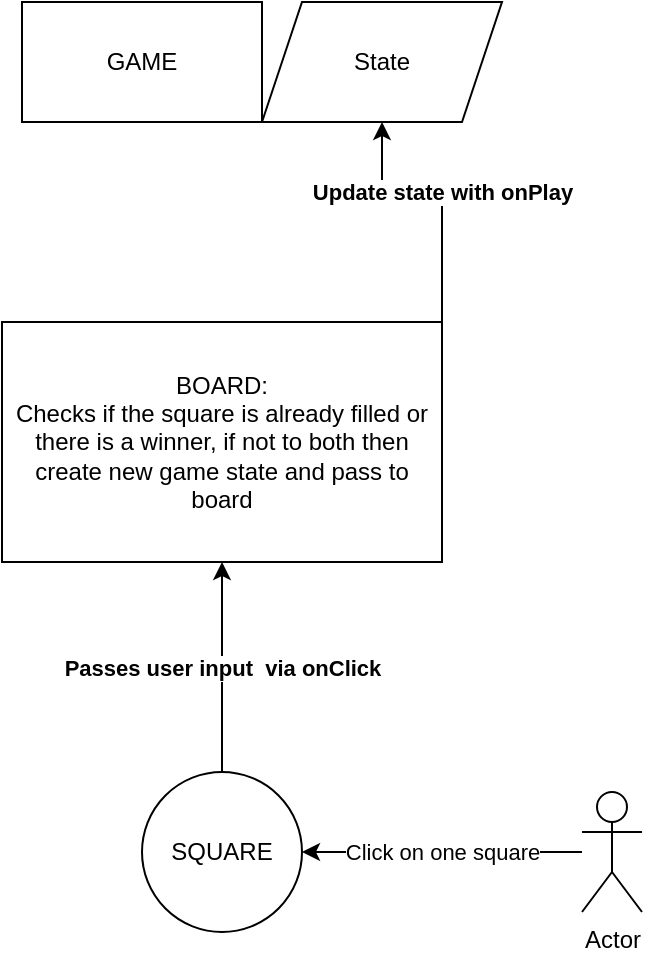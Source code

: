 <mxfile version="22.1.18" type="device">
  <diagram name="Page-1" id="rI43kL5zH7joXHik_Iji">
    <mxGraphModel dx="681" dy="481" grid="1" gridSize="10" guides="1" tooltips="1" connect="1" arrows="1" fold="1" page="1" pageScale="1" pageWidth="827" pageHeight="1169" math="0" shadow="0">
      <root>
        <mxCell id="0" />
        <mxCell id="1" parent="0" />
        <mxCell id="b8KNOfSvRbDGAjvHBMrX-2" value="GAME" style="rounded=0;whiteSpace=wrap;html=1;" vertex="1" parent="1">
          <mxGeometry x="260" y="120" width="120" height="60" as="geometry" />
        </mxCell>
        <mxCell id="b8KNOfSvRbDGAjvHBMrX-7" value="&lt;b&gt;Update state with onPlay&lt;/b&gt;" style="edgeStyle=orthogonalEdgeStyle;rounded=0;orthogonalLoop=1;jettySize=auto;html=1;entryX=0.5;entryY=1;entryDx=0;entryDy=0;" edge="1" parent="1" source="b8KNOfSvRbDGAjvHBMrX-3" target="b8KNOfSvRbDGAjvHBMrX-5">
          <mxGeometry relative="1" as="geometry">
            <Array as="points">
              <mxPoint x="470" y="270" />
              <mxPoint x="470" y="210" />
              <mxPoint x="440" y="210" />
            </Array>
          </mxGeometry>
        </mxCell>
        <mxCell id="b8KNOfSvRbDGAjvHBMrX-3" value="BOARD:&lt;br&gt;Checks if the square is already filled or there is a winner, if not to both then create new game state and pass to board" style="rounded=0;whiteSpace=wrap;html=1;" vertex="1" parent="1">
          <mxGeometry x="250" y="280" width="220" height="120" as="geometry" />
        </mxCell>
        <mxCell id="b8KNOfSvRbDGAjvHBMrX-8" value="&lt;b&gt;Passes user input&amp;nbsp; via onClick&lt;/b&gt;" style="edgeStyle=orthogonalEdgeStyle;rounded=0;orthogonalLoop=1;jettySize=auto;html=1;" edge="1" parent="1" source="b8KNOfSvRbDGAjvHBMrX-4" target="b8KNOfSvRbDGAjvHBMrX-3">
          <mxGeometry relative="1" as="geometry" />
        </mxCell>
        <mxCell id="b8KNOfSvRbDGAjvHBMrX-4" value="SQUARE" style="ellipse;whiteSpace=wrap;html=1;aspect=fixed;" vertex="1" parent="1">
          <mxGeometry x="320" y="505" width="80" height="80" as="geometry" />
        </mxCell>
        <mxCell id="b8KNOfSvRbDGAjvHBMrX-5" value="State" style="shape=parallelogram;perimeter=parallelogramPerimeter;whiteSpace=wrap;html=1;fixedSize=1;" vertex="1" parent="1">
          <mxGeometry x="380" y="120" width="120" height="60" as="geometry" />
        </mxCell>
        <mxCell id="b8KNOfSvRbDGAjvHBMrX-10" value="Click on one square" style="edgeStyle=orthogonalEdgeStyle;rounded=0;orthogonalLoop=1;jettySize=auto;html=1;" edge="1" parent="1" source="b8KNOfSvRbDGAjvHBMrX-9" target="b8KNOfSvRbDGAjvHBMrX-4">
          <mxGeometry relative="1" as="geometry" />
        </mxCell>
        <mxCell id="b8KNOfSvRbDGAjvHBMrX-9" value="Actor" style="shape=umlActor;verticalLabelPosition=bottom;verticalAlign=top;html=1;outlineConnect=0;" vertex="1" parent="1">
          <mxGeometry x="540" y="515" width="30" height="60" as="geometry" />
        </mxCell>
      </root>
    </mxGraphModel>
  </diagram>
</mxfile>
